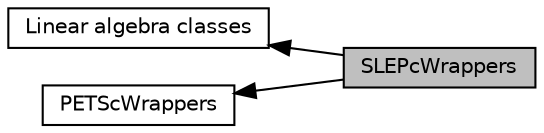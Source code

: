 digraph "SLEPcWrappers"
{
  edge [fontname="Helvetica",fontsize="10",labelfontname="Helvetica",labelfontsize="10"];
  node [fontname="Helvetica",fontsize="10",shape=box];
  rankdir=LR;
  Node1 [label="SLEPcWrappers",height=0.2,width=0.4,color="black", fillcolor="grey75", style="filled", fontcolor="black",tooltip="The classes in this module are wrappers around functionality provided by the SLEPc library...."];
  Node2 [label="Linear algebra classes",height=0.2,width=0.4,color="black", fillcolor="white", style="filled",URL="$group__LAC.html",tooltip="This module contains classes that involve linear algebra, i.e., those associated with matrices,..."];
  Node3 [label="PETScWrappers",height=0.2,width=0.4,color="black", fillcolor="white", style="filled",URL="$group__PETScWrappers.html",tooltip="The classes in this module are wrappers around functionality provided by the PETSc library...."];
  Node2->Node1 [shape=plaintext, dir="back", style="solid"];
  Node3->Node1 [shape=plaintext, dir="back", style="solid"];
}
